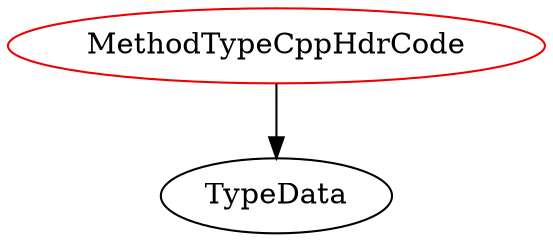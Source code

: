 digraph methodtypecpphdrcode{
MethodTypeCppHdrCode -> TypeData;
MethodTypeCppHdrCode	[shape=oval, color=red2, label="MethodTypeCppHdrCode"];
}
